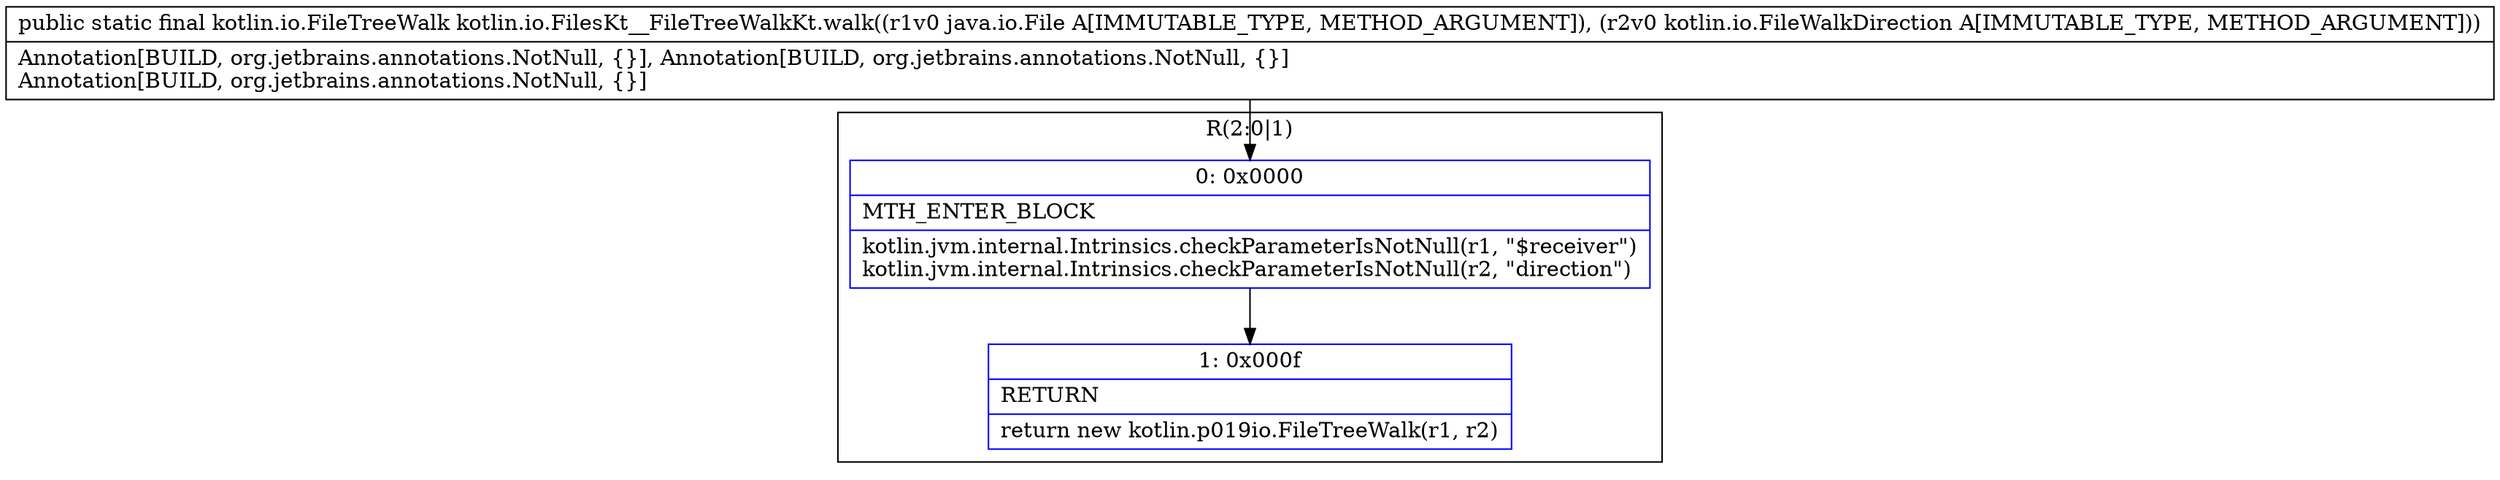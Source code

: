 digraph "CFG forkotlin.io.FilesKt__FileTreeWalkKt.walk(Ljava\/io\/File;Lkotlin\/io\/FileWalkDirection;)Lkotlin\/io\/FileTreeWalk;" {
subgraph cluster_Region_1529173345 {
label = "R(2:0|1)";
node [shape=record,color=blue];
Node_0 [shape=record,label="{0\:\ 0x0000|MTH_ENTER_BLOCK\l|kotlin.jvm.internal.Intrinsics.checkParameterIsNotNull(r1, \"$receiver\")\lkotlin.jvm.internal.Intrinsics.checkParameterIsNotNull(r2, \"direction\")\l}"];
Node_1 [shape=record,label="{1\:\ 0x000f|RETURN\l|return new kotlin.p019io.FileTreeWalk(r1, r2)\l}"];
}
MethodNode[shape=record,label="{public static final kotlin.io.FileTreeWalk kotlin.io.FilesKt__FileTreeWalkKt.walk((r1v0 java.io.File A[IMMUTABLE_TYPE, METHOD_ARGUMENT]), (r2v0 kotlin.io.FileWalkDirection A[IMMUTABLE_TYPE, METHOD_ARGUMENT]))  | Annotation[BUILD, org.jetbrains.annotations.NotNull, \{\}], Annotation[BUILD, org.jetbrains.annotations.NotNull, \{\}]\lAnnotation[BUILD, org.jetbrains.annotations.NotNull, \{\}]\l}"];
MethodNode -> Node_0;
Node_0 -> Node_1;
}

